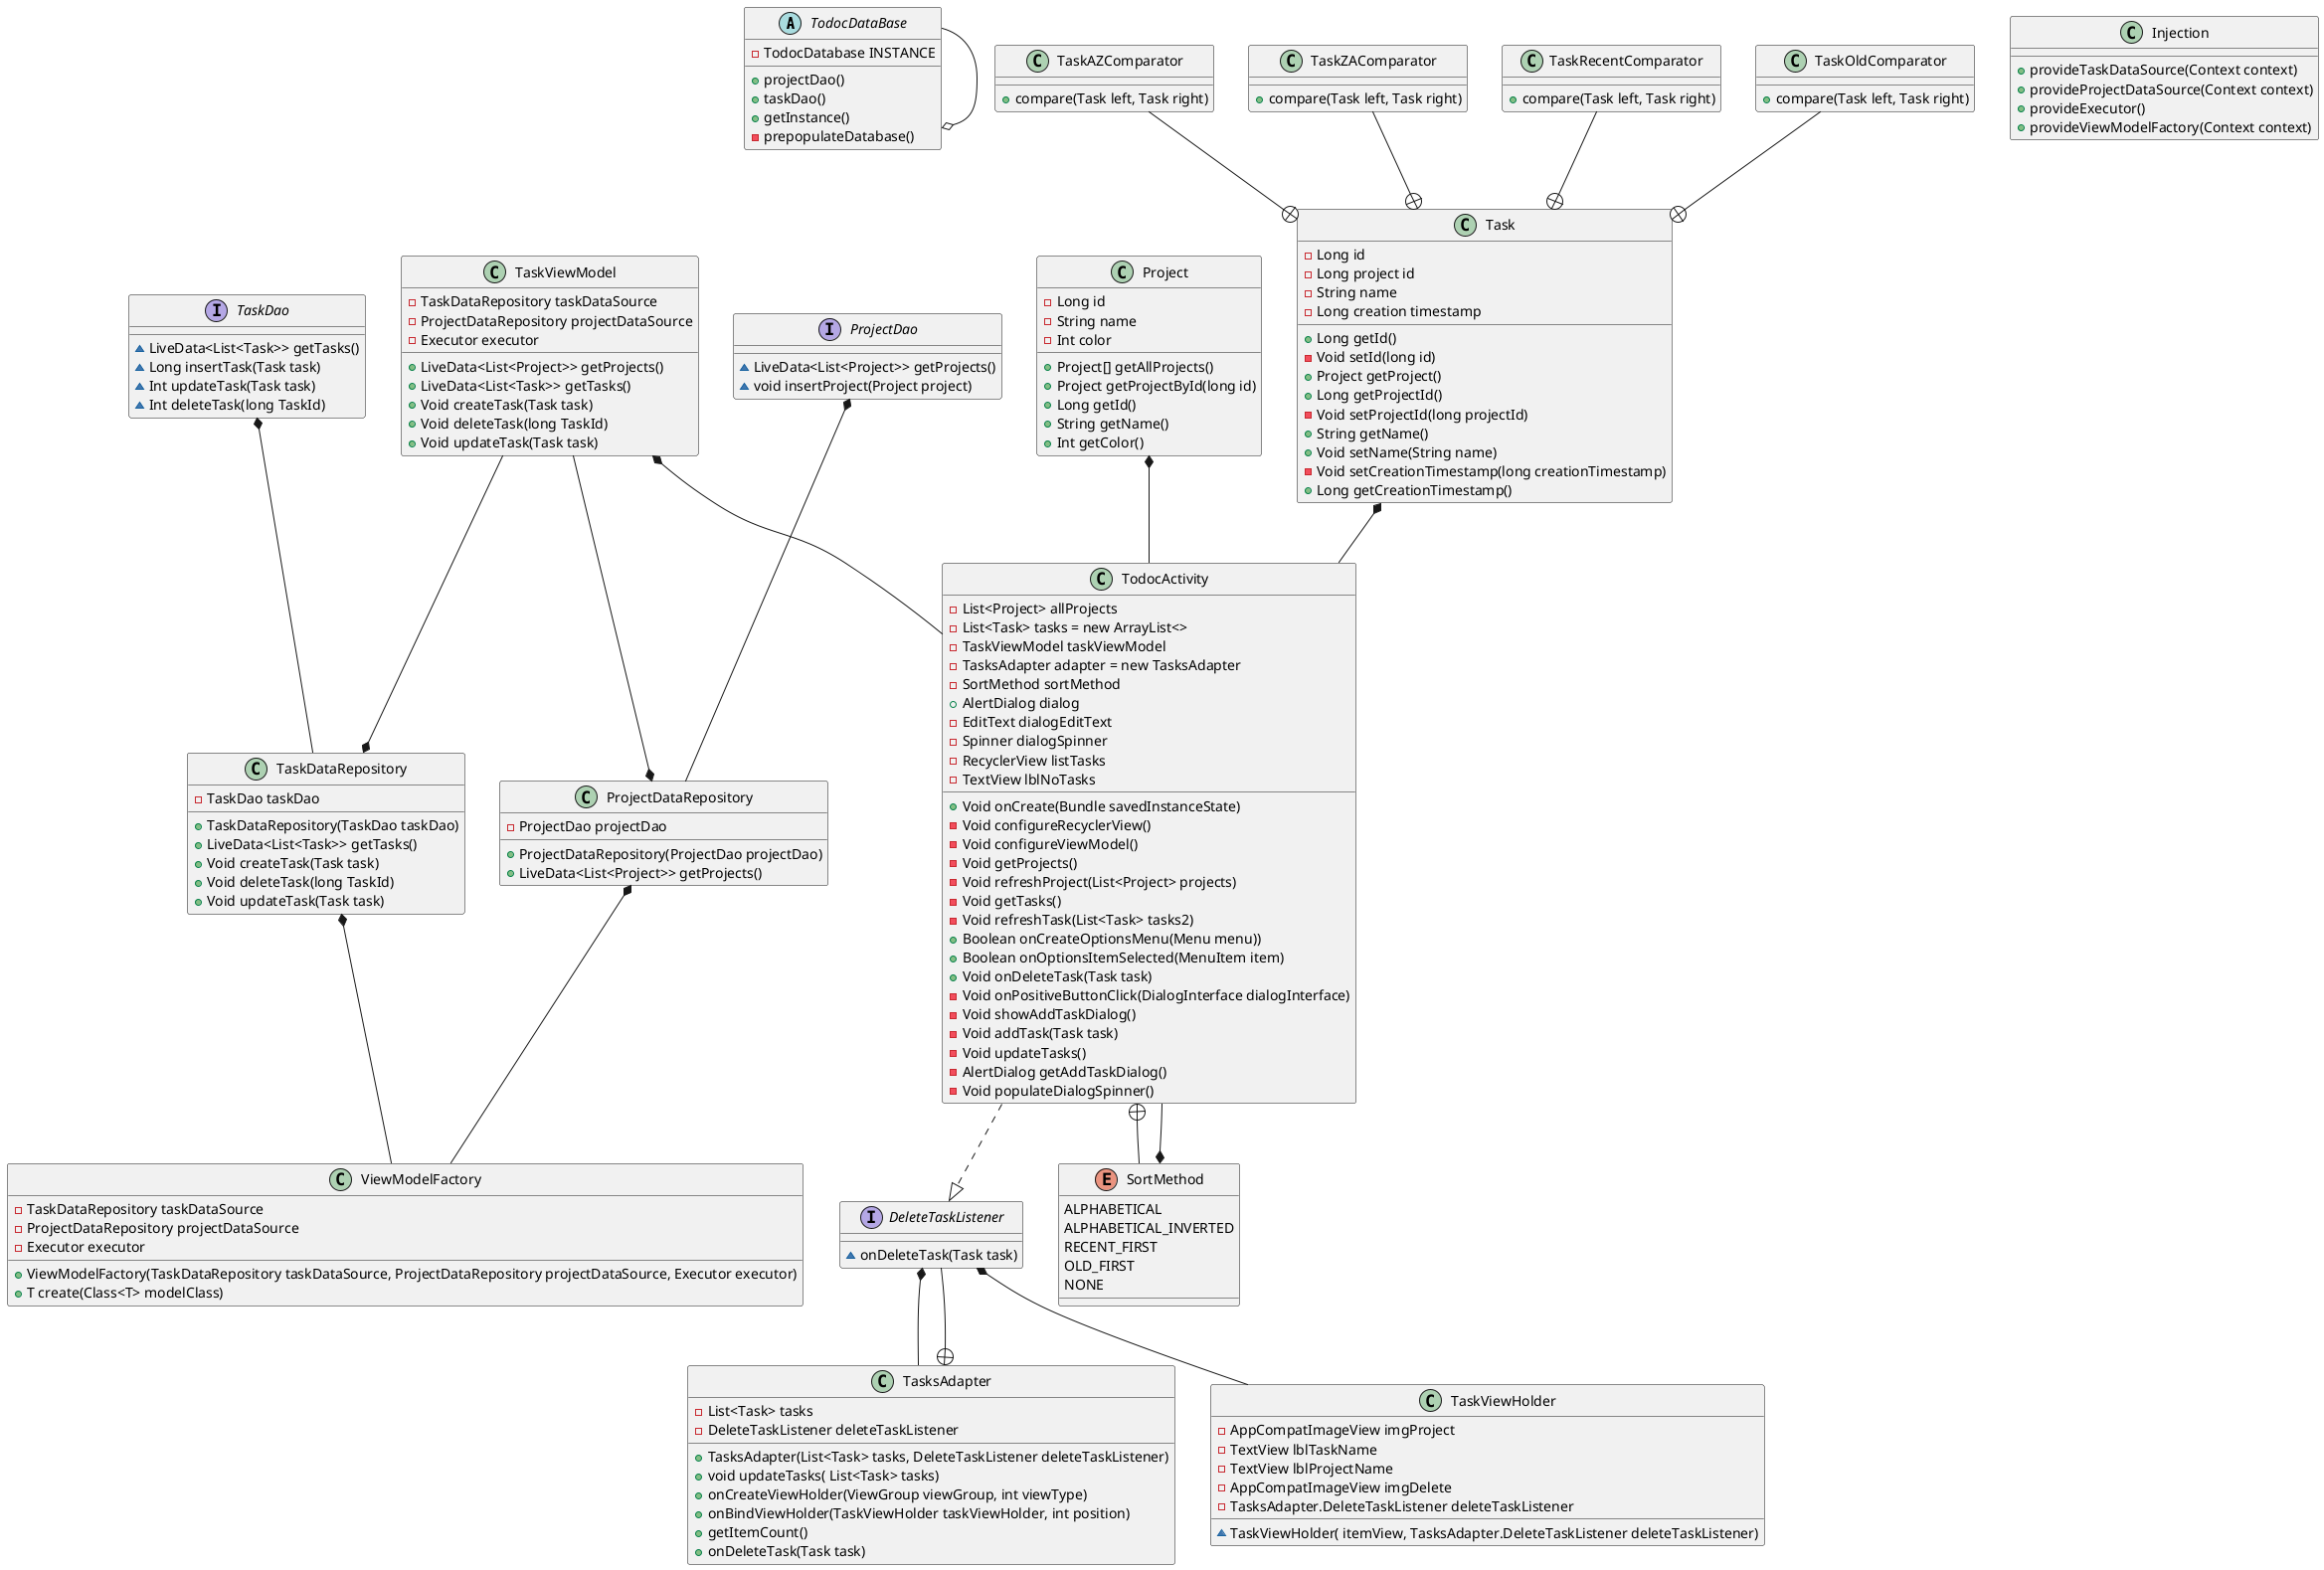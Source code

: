 
@startuml
TodocDataBase --o TodocDataBase

ProjectDao *-- ProjectDataRepository
TaskDao *-- TaskDataRepository
TaskDataRepository *-- ViewModelFactory
ProjectDataRepository *-- ViewModelFactory
TaskViewModel *-- TodocActivity
TaskViewModel --* TaskDataRepository
TaskViewModel --* ProjectDataRepository

Class Injection


Task *-- TodocActivity
Project *-- TodocActivity



Class Task {
 - Long id
 - Long project id
 - String name
 - Long creation timestamp

 + Long getId()
 - Void setId(long id)
 + Project getProject()
 + Long getProjectId()
 - Void setProjectId(long projectId)
 + String getName()
 + Void setName(String name)
 - Void setCreationTimestamp(long creationTimestamp)
 + Long getCreationTimestamp()
}


Class Project {
- Long id
- String name
- Int color

+ Project[] getAllProjects()
+ Project getProjectById(long id)
+ Long getId()
+ String getName()
+ Int getColor()
}

Class TodocActivity {

- List<Project> allProjects
- List<Task> tasks = new ArrayList<>
- TaskViewModel taskViewModel
- TasksAdapter adapter = new TasksAdapter
- SortMethod sortMethod
+ AlertDialog dialog
- EditText dialogEditText
- Spinner dialogSpinner
- RecyclerView listTasks
- TextView lblNoTasks

+ Void onCreate(Bundle savedInstanceState)
- Void configureRecyclerView()
- Void configureViewModel()
- Void getProjects()
- Void refreshProject(List<Project> projects)
- Void getTasks()
- Void refreshTask(List<Task> tasks2)
+ Boolean onCreateOptionsMenu(Menu menu))
+ Boolean onOptionsItemSelected(MenuItem item)
+ Void onDeleteTask(Task task)
- Void onPositiveButtonClick(DialogInterface dialogInterface)
- Void showAddTaskDialog()
- Void addTask(Task task)
- Void updateTasks()
- AlertDialog getAddTaskDialog()
- Void populateDialogSpinner()
}

enum SortMethod {
  ALPHABETICAL
  ALPHABETICAL_INVERTED
  RECENT_FIRST
  OLD_FIRST
  NONE
}

abstract class TodocDataBase {
- TodocDatabase INSTANCE
+ projectDao()
+ taskDao()
+ getInstance()
- prepopulateDatabase()
}

interface TaskDao {
~ LiveData<List<Task>> getTasks()
~ Long insertTask(Task task)
~ Int updateTask(Task task)
~ Int deleteTask(long TaskId)
}
interface ProjectDao {
~ LiveData<List<Project>> getProjects()
~ void insertProject(Project project)
}

Class Injection {
+ provideTaskDataSource(Context context)
+ provideProjectDataSource(Context context)
+ provideExecutor()
+ provideViewModelFactory(Context context)
}

class ViewModelFactory {
- TaskDataRepository taskDataSource
+ ViewModelFactory(TaskDataRepository taskDataSource, ProjectDataRepository projectDataSource, Executor executor)
- ProjectDataRepository projectDataSource
+  T create(Class<T> modelClass)
- Executor executor
}

Class ProjectDataRepository {
- ProjectDao projectDao
+ ProjectDataRepository(ProjectDao projectDao)
+ LiveData<List<Project>> getProjects()
}

Class TaskDataRepository {
- TaskDao taskDao

+ TaskDataRepository(TaskDao taskDao)
+ LiveData<List<Task>> getTasks()
+ Void createTask(Task task)
+ Void deleteTask(long TaskId)
+ Void updateTask(Task task)
}

Class TaskViewModel {
-  TaskDataRepository taskDataSource
- ProjectDataRepository projectDataSource
- Executor executor

+ LiveData<List<Project>> getProjects()
+ LiveData<List<Task>> getTasks()
+ Void createTask(Task task)
+ Void deleteTask(long TaskId)
+ Void updateTask(Task task)

}

class TasksAdapter  {
- List<Task> tasks
- DeleteTaskListener deleteTaskListener

+ TasksAdapter(List<Task> tasks, DeleteTaskListener deleteTaskListener)
+ void updateTasks( List<Task> tasks)
+ onCreateViewHolder(ViewGroup viewGroup, int viewType)
+ onBindViewHolder(TaskViewHolder taskViewHolder, int position)
+ getItemCount()
+ onDeleteTask(Task task)
}

interface DeleteTaskListener {
~ onDeleteTask(Task task)
}

Class TaskViewHolder {
- AppCompatImageView imgProject
- TextView lblTaskName
- TextView lblProjectName
- AppCompatImageView imgDelete
- TasksAdapter.DeleteTaskListener deleteTaskListener

~ TaskViewHolder( itemView, TasksAdapter.DeleteTaskListener deleteTaskListener)

}

TaskAZComparator --+ Task

Class  TaskAZComparator {
+ compare(Task left, Task right)
}

TaskZAComparator --+ Task

Class TaskZAComparator {
+ compare(Task left, Task right)
}

TaskRecentComparator --+ Task

 Class TaskRecentComparator {
 + compare(Task left, Task right)
 }

 TaskOldComparator--+ Task

  Class TaskOldComparator {
  + compare(Task left, Task right)
  }


TodocActivity +-- SortMethod
SortMethod *-- TodocActivity
TodocActivity ..|> DeleteTaskListener
DeleteTaskListener *-- TasksAdapter
DeleteTaskListener --+ TasksAdapter
DeleteTaskListener *-- TaskViewHolder
@enduml